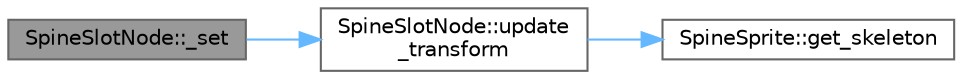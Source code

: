 digraph "SpineSlotNode::_set"
{
 // LATEX_PDF_SIZE
  bgcolor="transparent";
  edge [fontname=Helvetica,fontsize=10,labelfontname=Helvetica,labelfontsize=10];
  node [fontname=Helvetica,fontsize=10,shape=box,height=0.2,width=0.4];
  rankdir="LR";
  Node1 [id="Node000001",label="SpineSlotNode::_set",height=0.2,width=0.4,color="gray40", fillcolor="grey60", style="filled", fontcolor="black",tooltip=" "];
  Node1 -> Node2 [id="edge3_Node000001_Node000002",color="steelblue1",style="solid",tooltip=" "];
  Node2 [id="Node000002",label="SpineSlotNode::update\l_transform",height=0.2,width=0.4,color="grey40", fillcolor="white", style="filled",URL="$class_spine_slot_node.html#a83498d269b12635c686a7c00aaa66bfb",tooltip=" "];
  Node2 -> Node3 [id="edge4_Node000002_Node000003",color="steelblue1",style="solid",tooltip=" "];
  Node3 [id="Node000003",label="SpineSprite::get_skeleton",height=0.2,width=0.4,color="grey40", fillcolor="white", style="filled",URL="$class_spine_sprite.html#a300cfc5ffc68ecbde46f4de2ffefe338",tooltip=" "];
}
